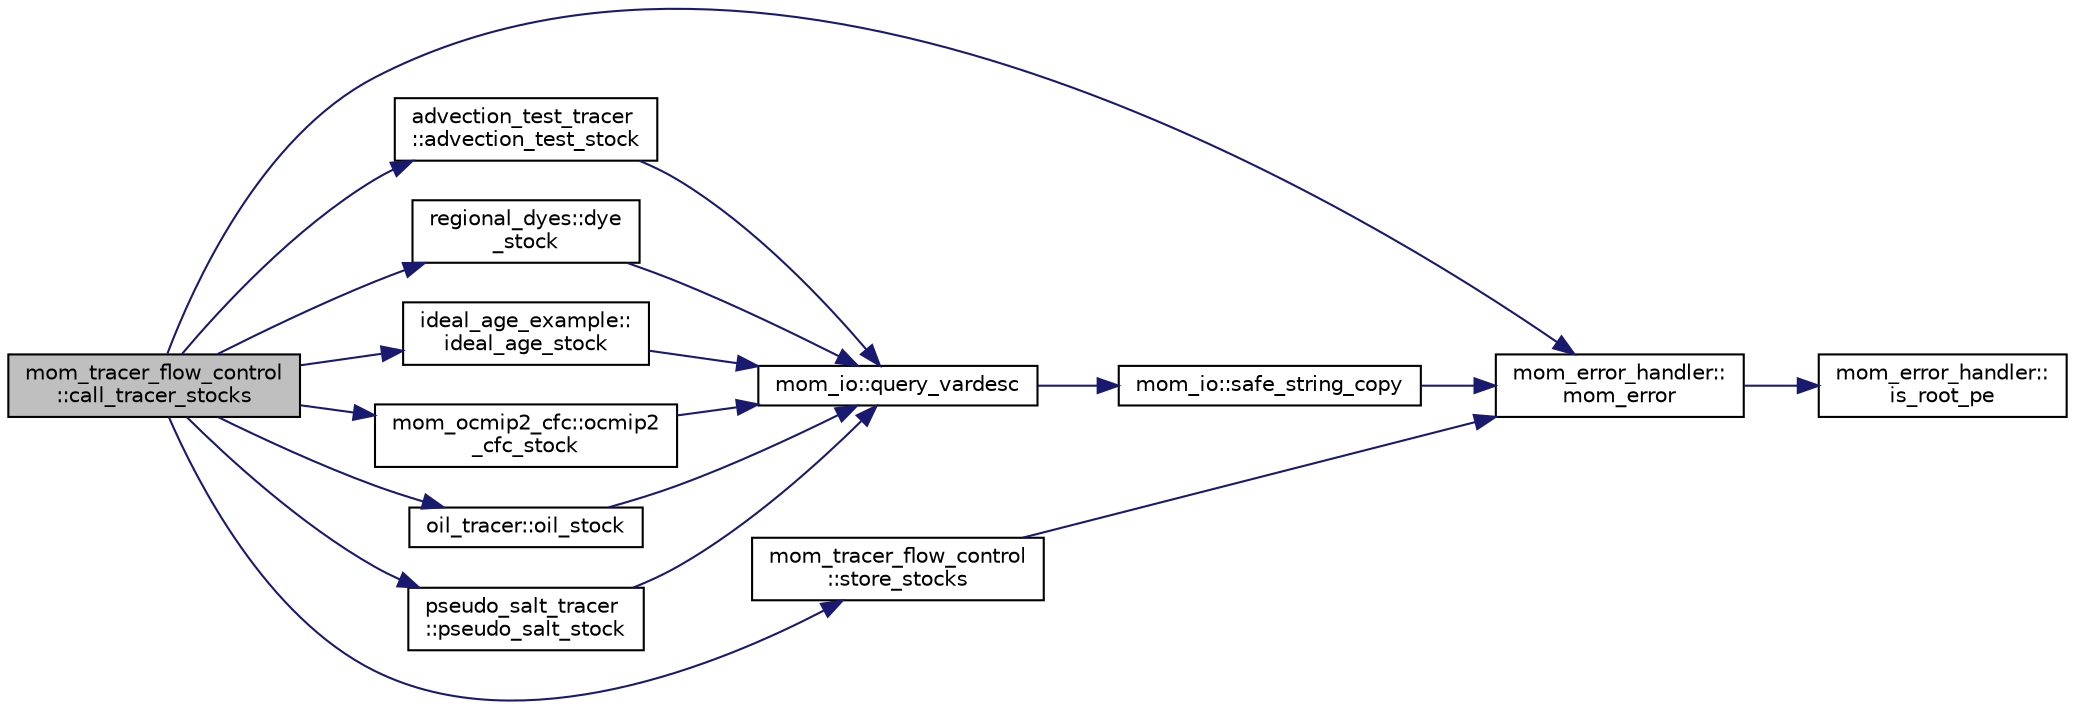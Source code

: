 digraph "mom_tracer_flow_control::call_tracer_stocks"
{
 // INTERACTIVE_SVG=YES
 // LATEX_PDF_SIZE
  edge [fontname="Helvetica",fontsize="10",labelfontname="Helvetica",labelfontsize="10"];
  node [fontname="Helvetica",fontsize="10",shape=record];
  rankdir="LR";
  Node1 [label="mom_tracer_flow_control\l::call_tracer_stocks",height=0.2,width=0.4,color="black", fillcolor="grey75", style="filled", fontcolor="black",tooltip="This subroutine calls all registered tracer packages to enable them to add to the surface state retur..."];
  Node1 -> Node2 [color="midnightblue",fontsize="10",style="solid",fontname="Helvetica"];
  Node2 [label="advection_test_tracer\l::advection_test_stock",height=0.2,width=0.4,color="black", fillcolor="white", style="filled",URL="$namespaceadvection__test__tracer.html#a1e3884b030df6c5107380b4ddd2fbce2",tooltip="Calculate the mass-weighted integral of all tracer stocks, returning the number of stocks it has calc..."];
  Node2 -> Node3 [color="midnightblue",fontsize="10",style="solid",fontname="Helvetica"];
  Node3 [label="mom_io::query_vardesc",height=0.2,width=0.4,color="black", fillcolor="white", style="filled",URL="$namespacemom__io.html#aa583d22dfaf16e3157b2741d838f5240",tooltip="This routine queries vardesc."];
  Node3 -> Node4 [color="midnightblue",fontsize="10",style="solid",fontname="Helvetica"];
  Node4 [label="mom_io::safe_string_copy",height=0.2,width=0.4,color="black", fillcolor="white", style="filled",URL="$namespacemom__io.html#ac4bc408e8b38dbd669842753f26ebf88",tooltip="Copies a string."];
  Node4 -> Node5 [color="midnightblue",fontsize="10",style="solid",fontname="Helvetica"];
  Node5 [label="mom_error_handler::\lmom_error",height=0.2,width=0.4,color="black", fillcolor="white", style="filled",URL="$namespacemom__error__handler.html#a460cfb79a06c29fc249952c2a3710d67",tooltip="This provides a convenient interface for writing an mpp_error message with run-time filter based on a..."];
  Node5 -> Node6 [color="midnightblue",fontsize="10",style="solid",fontname="Helvetica"];
  Node6 [label="mom_error_handler::\lis_root_pe",height=0.2,width=0.4,color="black", fillcolor="white", style="filled",URL="$namespacemom__error__handler.html#ad5f00a53059c72fe2332d1436c80ca71",tooltip="This returns .true. if the current PE is the root PE."];
  Node1 -> Node7 [color="midnightblue",fontsize="10",style="solid",fontname="Helvetica"];
  Node7 [label="regional_dyes::dye\l_stock",height=0.2,width=0.4,color="black", fillcolor="white", style="filled",URL="$namespaceregional__dyes.html#a0641ff9c663bcfacdd597a79f63d15e0",tooltip="This function calculates the mass-weighted integral of all tracer stocks, returning the number of sto..."];
  Node7 -> Node3 [color="midnightblue",fontsize="10",style="solid",fontname="Helvetica"];
  Node1 -> Node8 [color="midnightblue",fontsize="10",style="solid",fontname="Helvetica"];
  Node8 [label="ideal_age_example::\lideal_age_stock",height=0.2,width=0.4,color="black", fillcolor="white", style="filled",URL="$namespaceideal__age__example.html#a2300d82e30802a3127f4a63277d37776",tooltip="Calculates the mass-weighted integral of all tracer stocks, returning the number of stocks it has cal..."];
  Node8 -> Node3 [color="midnightblue",fontsize="10",style="solid",fontname="Helvetica"];
  Node1 -> Node5 [color="midnightblue",fontsize="10",style="solid",fontname="Helvetica"];
  Node1 -> Node9 [color="midnightblue",fontsize="10",style="solid",fontname="Helvetica"];
  Node9 [label="mom_ocmip2_cfc::ocmip2\l_cfc_stock",height=0.2,width=0.4,color="black", fillcolor="white", style="filled",URL="$namespacemom__ocmip2__cfc.html#ac3c9967ff09b37934eb5ef51535e7ee3",tooltip="This function calculates the mass-weighted integral of all tracer stocks, returning the number of sto..."];
  Node9 -> Node3 [color="midnightblue",fontsize="10",style="solid",fontname="Helvetica"];
  Node1 -> Node10 [color="midnightblue",fontsize="10",style="solid",fontname="Helvetica"];
  Node10 [label="oil_tracer::oil_stock",height=0.2,width=0.4,color="black", fillcolor="white", style="filled",URL="$namespaceoil__tracer.html#ac8964b16549dba8fc850e4af15af8029",tooltip="Calculate the mass-weighted integral of the oil tracer stocks, returning the number of stocks it has ..."];
  Node10 -> Node3 [color="midnightblue",fontsize="10",style="solid",fontname="Helvetica"];
  Node1 -> Node11 [color="midnightblue",fontsize="10",style="solid",fontname="Helvetica"];
  Node11 [label="pseudo_salt_tracer\l::pseudo_salt_stock",height=0.2,width=0.4,color="black", fillcolor="white", style="filled",URL="$namespacepseudo__salt__tracer.html#a282f3c84b7e7ccdaa6d9344342705a6e",tooltip="Calculates the mass-weighted integral of all tracer stocks, returning the number of stocks it has cal..."];
  Node11 -> Node3 [color="midnightblue",fontsize="10",style="solid",fontname="Helvetica"];
  Node1 -> Node12 [color="midnightblue",fontsize="10",style="solid",fontname="Helvetica"];
  Node12 [label="mom_tracer_flow_control\l::store_stocks",height=0.2,width=0.4,color="black", fillcolor="white", style="filled",URL="$namespacemom__tracer__flow__control.html#ad43ea30fa52fcb930db39037f5d7e6b9",tooltip="This routine stores the stocks and does error handling for call_tracer_stocks."];
  Node12 -> Node5 [color="midnightblue",fontsize="10",style="solid",fontname="Helvetica"];
}
